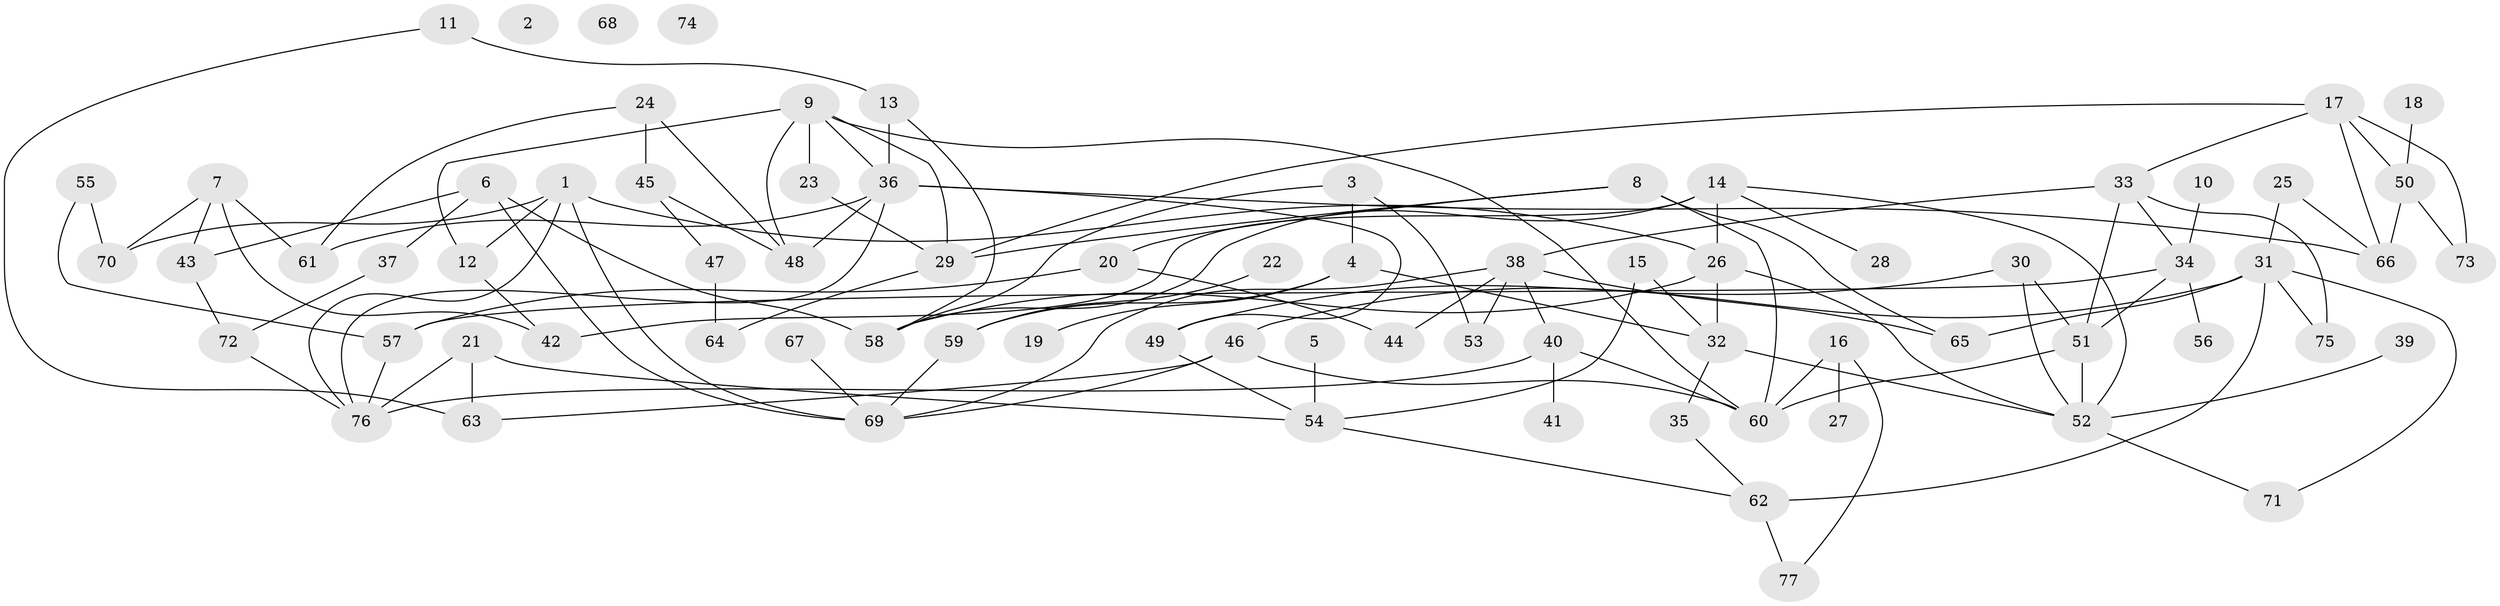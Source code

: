 // coarse degree distribution, {6: 0.057692307692307696, 0: 0.057692307692307696, 3: 0.17307692307692307, 1: 0.15384615384615385, 4: 0.1346153846153846, 5: 0.11538461538461539, 2: 0.17307692307692307, 8: 0.07692307692307693, 7: 0.057692307692307696}
// Generated by graph-tools (version 1.1) at 2025/41/03/06/25 10:41:24]
// undirected, 77 vertices, 122 edges
graph export_dot {
graph [start="1"]
  node [color=gray90,style=filled];
  1;
  2;
  3;
  4;
  5;
  6;
  7;
  8;
  9;
  10;
  11;
  12;
  13;
  14;
  15;
  16;
  17;
  18;
  19;
  20;
  21;
  22;
  23;
  24;
  25;
  26;
  27;
  28;
  29;
  30;
  31;
  32;
  33;
  34;
  35;
  36;
  37;
  38;
  39;
  40;
  41;
  42;
  43;
  44;
  45;
  46;
  47;
  48;
  49;
  50;
  51;
  52;
  53;
  54;
  55;
  56;
  57;
  58;
  59;
  60;
  61;
  62;
  63;
  64;
  65;
  66;
  67;
  68;
  69;
  70;
  71;
  72;
  73;
  74;
  75;
  76;
  77;
  1 -- 12;
  1 -- 26;
  1 -- 69;
  1 -- 70;
  1 -- 76;
  3 -- 4;
  3 -- 53;
  3 -- 58;
  4 -- 19;
  4 -- 32;
  4 -- 59;
  5 -- 54;
  6 -- 37;
  6 -- 43;
  6 -- 58;
  6 -- 69;
  7 -- 42;
  7 -- 43;
  7 -- 61;
  7 -- 70;
  8 -- 20;
  8 -- 29;
  8 -- 60;
  8 -- 65;
  9 -- 12;
  9 -- 23;
  9 -- 29;
  9 -- 36;
  9 -- 48;
  9 -- 60;
  10 -- 34;
  11 -- 13;
  11 -- 63;
  12 -- 42;
  13 -- 36;
  13 -- 58;
  14 -- 26;
  14 -- 28;
  14 -- 42;
  14 -- 52;
  14 -- 58;
  15 -- 32;
  15 -- 54;
  16 -- 27;
  16 -- 60;
  16 -- 77;
  17 -- 29;
  17 -- 33;
  17 -- 50;
  17 -- 66;
  17 -- 73;
  18 -- 50;
  20 -- 44;
  20 -- 57;
  21 -- 54;
  21 -- 63;
  21 -- 76;
  22 -- 59;
  23 -- 29;
  24 -- 45;
  24 -- 48;
  24 -- 61;
  25 -- 31;
  25 -- 66;
  26 -- 32;
  26 -- 52;
  26 -- 58;
  29 -- 64;
  30 -- 49;
  30 -- 51;
  30 -- 52;
  31 -- 46;
  31 -- 62;
  31 -- 65;
  31 -- 71;
  31 -- 75;
  32 -- 35;
  32 -- 52;
  33 -- 34;
  33 -- 38;
  33 -- 51;
  33 -- 75;
  34 -- 51;
  34 -- 56;
  34 -- 57;
  35 -- 62;
  36 -- 48;
  36 -- 49;
  36 -- 61;
  36 -- 66;
  36 -- 76;
  37 -- 72;
  38 -- 40;
  38 -- 44;
  38 -- 53;
  38 -- 65;
  38 -- 69;
  39 -- 52;
  40 -- 41;
  40 -- 60;
  40 -- 76;
  43 -- 72;
  45 -- 47;
  45 -- 48;
  46 -- 60;
  46 -- 63;
  46 -- 69;
  47 -- 64;
  49 -- 54;
  50 -- 66;
  50 -- 73;
  51 -- 52;
  51 -- 60;
  52 -- 71;
  54 -- 62;
  55 -- 57;
  55 -- 70;
  57 -- 76;
  59 -- 69;
  62 -- 77;
  67 -- 69;
  72 -- 76;
}
